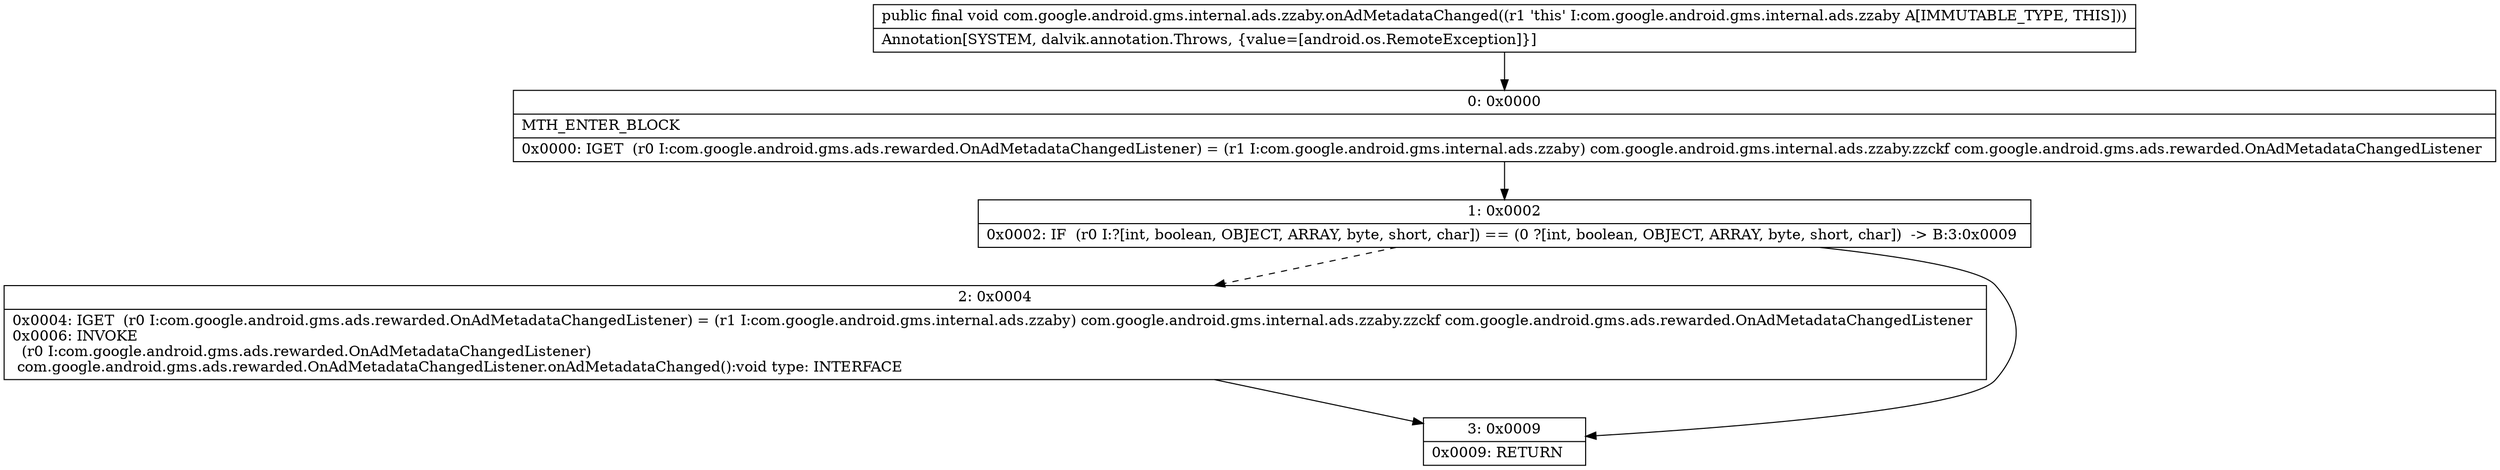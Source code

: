 digraph "CFG forcom.google.android.gms.internal.ads.zzaby.onAdMetadataChanged()V" {
Node_0 [shape=record,label="{0\:\ 0x0000|MTH_ENTER_BLOCK\l|0x0000: IGET  (r0 I:com.google.android.gms.ads.rewarded.OnAdMetadataChangedListener) = (r1 I:com.google.android.gms.internal.ads.zzaby) com.google.android.gms.internal.ads.zzaby.zzckf com.google.android.gms.ads.rewarded.OnAdMetadataChangedListener \l}"];
Node_1 [shape=record,label="{1\:\ 0x0002|0x0002: IF  (r0 I:?[int, boolean, OBJECT, ARRAY, byte, short, char]) == (0 ?[int, boolean, OBJECT, ARRAY, byte, short, char])  \-\> B:3:0x0009 \l}"];
Node_2 [shape=record,label="{2\:\ 0x0004|0x0004: IGET  (r0 I:com.google.android.gms.ads.rewarded.OnAdMetadataChangedListener) = (r1 I:com.google.android.gms.internal.ads.zzaby) com.google.android.gms.internal.ads.zzaby.zzckf com.google.android.gms.ads.rewarded.OnAdMetadataChangedListener \l0x0006: INVOKE  \l  (r0 I:com.google.android.gms.ads.rewarded.OnAdMetadataChangedListener)\l com.google.android.gms.ads.rewarded.OnAdMetadataChangedListener.onAdMetadataChanged():void type: INTERFACE \l}"];
Node_3 [shape=record,label="{3\:\ 0x0009|0x0009: RETURN   \l}"];
MethodNode[shape=record,label="{public final void com.google.android.gms.internal.ads.zzaby.onAdMetadataChanged((r1 'this' I:com.google.android.gms.internal.ads.zzaby A[IMMUTABLE_TYPE, THIS]))  | Annotation[SYSTEM, dalvik.annotation.Throws, \{value=[android.os.RemoteException]\}]\l}"];
MethodNode -> Node_0;
Node_0 -> Node_1;
Node_1 -> Node_2[style=dashed];
Node_1 -> Node_3;
Node_2 -> Node_3;
}

